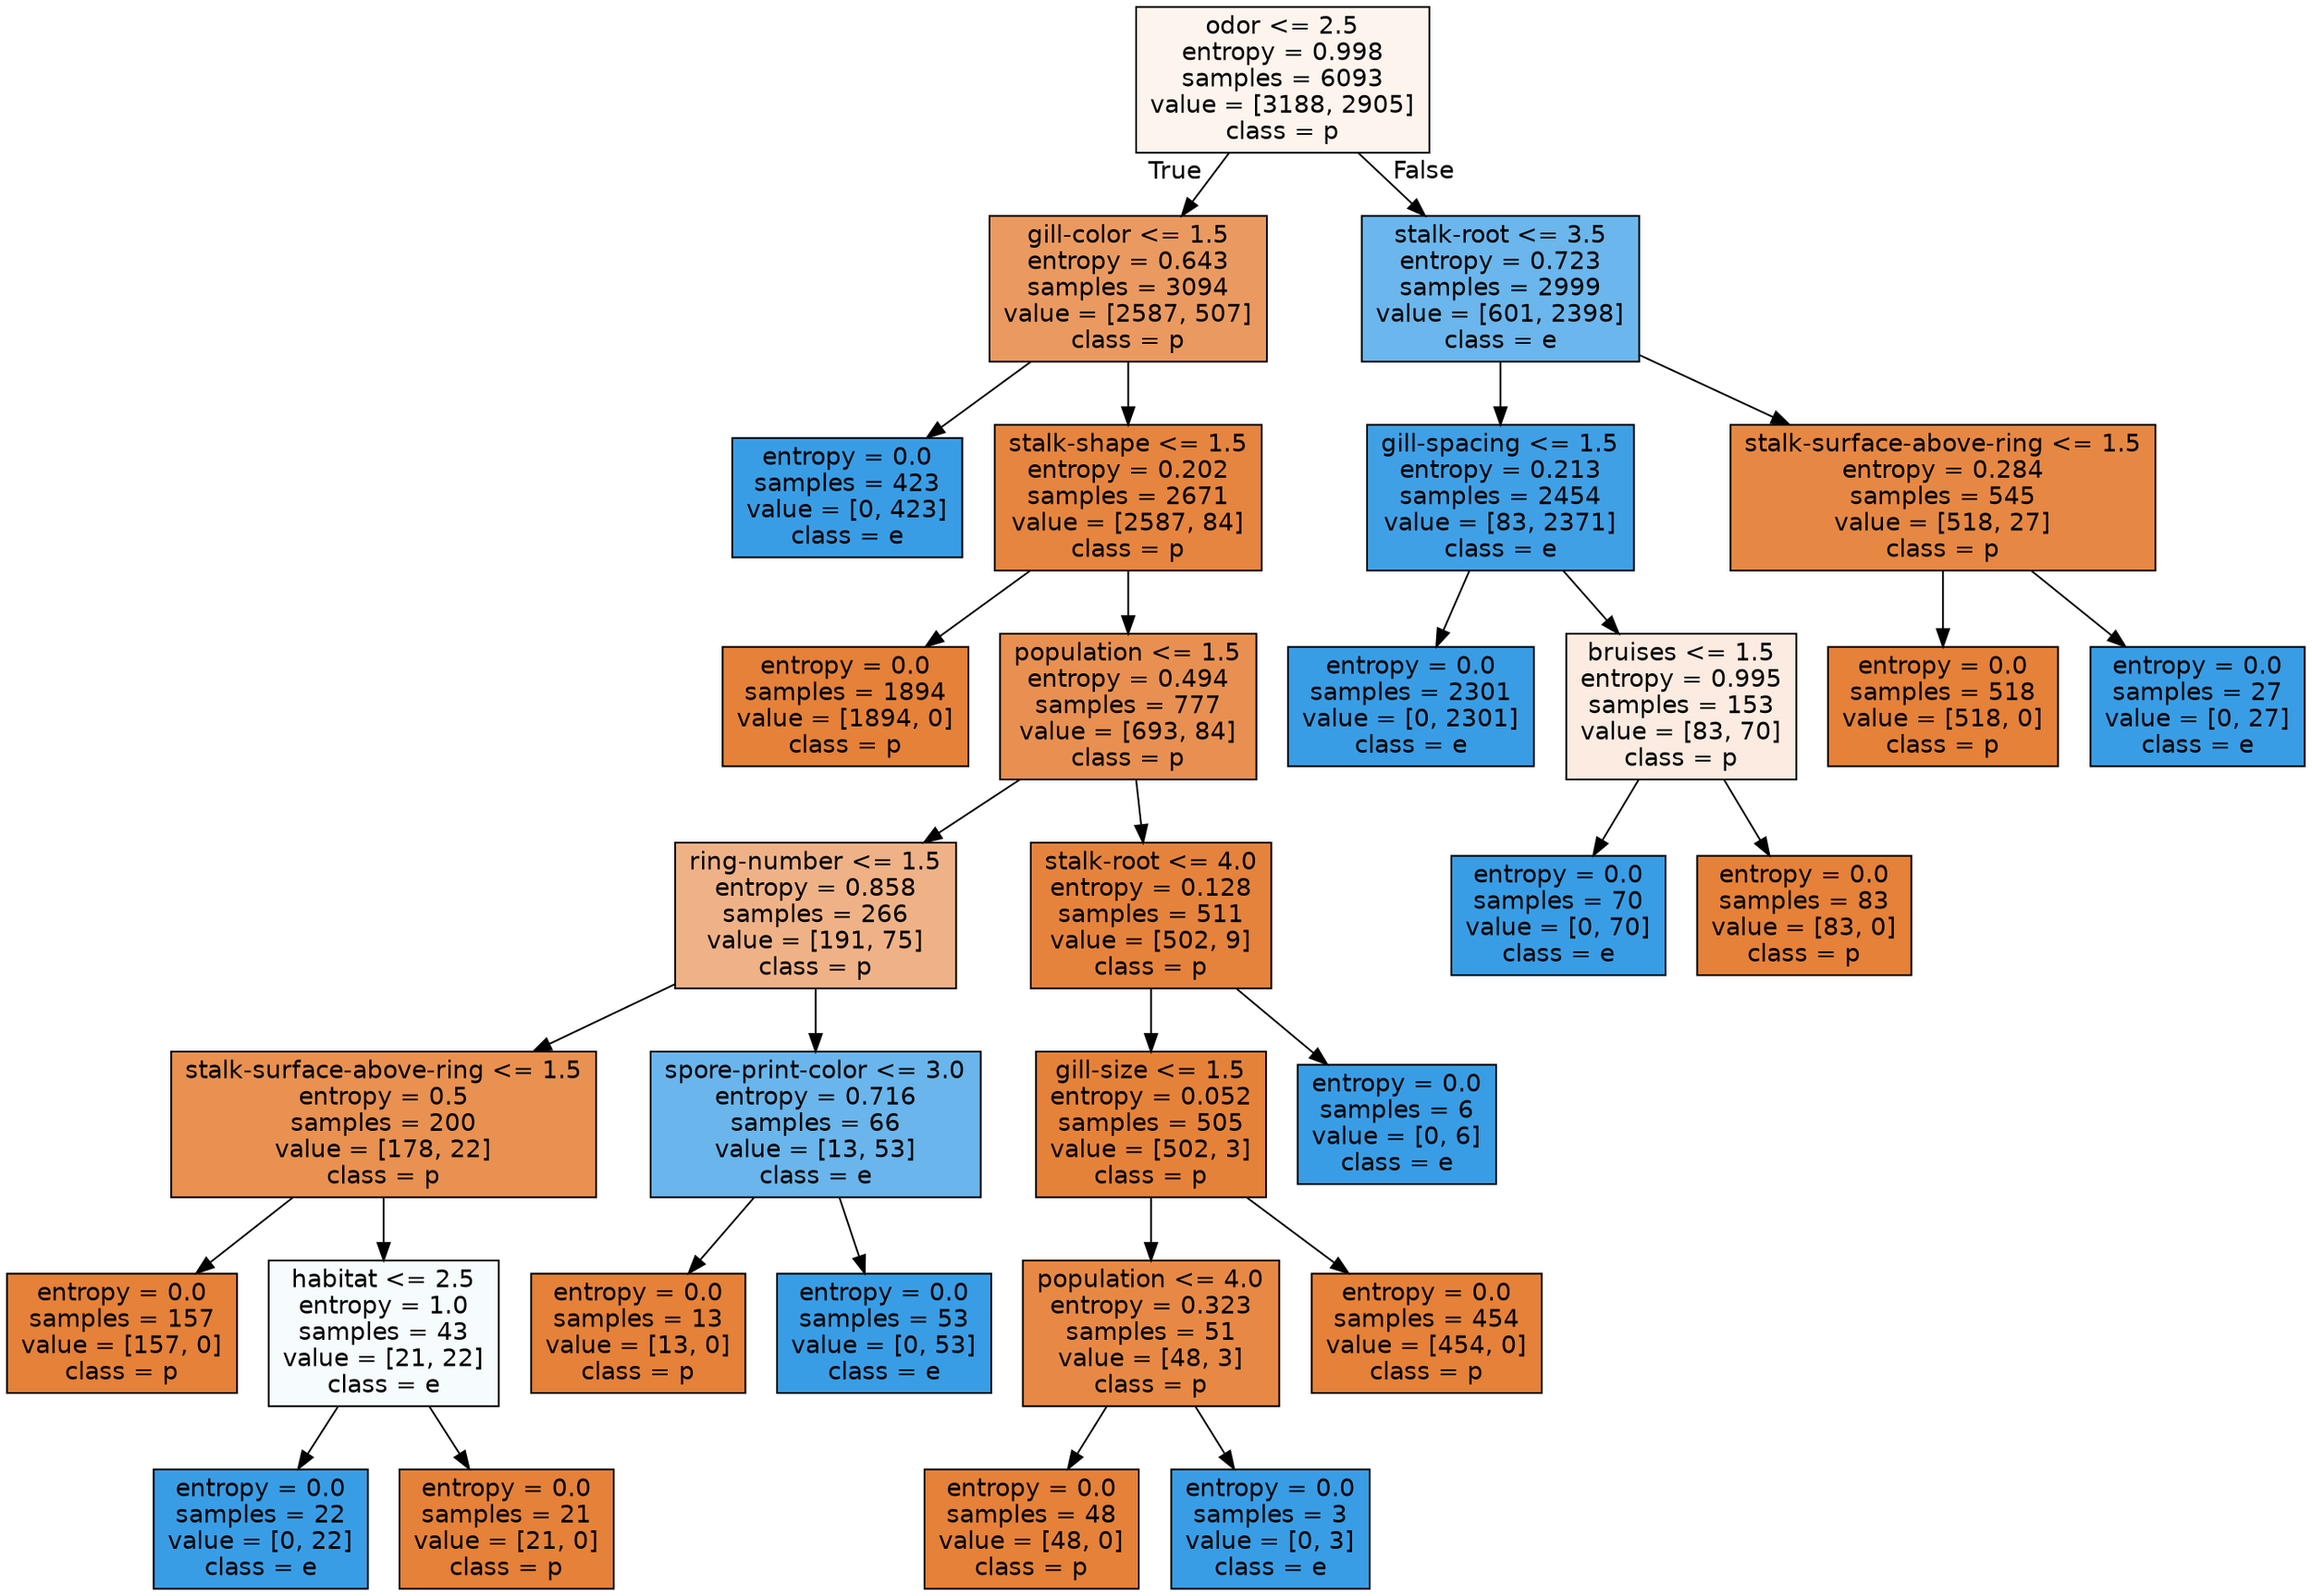 digraph Tree {
node [shape=box, style="filled", color="black", fontname="helvetica"] ;
edge [fontname="helvetica"] ;
0 [label="odor <= 2.5\nentropy = 0.998\nsamples = 6093\nvalue = [3188, 2905]\nclass = p", fillcolor="#fdf4ed"] ;
1 [label="gill-color <= 1.5\nentropy = 0.643\nsamples = 3094\nvalue = [2587, 507]\nclass = p", fillcolor="#ea9a60"] ;
0 -> 1 [labeldistance=2.5, labelangle=45, headlabel="True"] ;
2 [label="entropy = 0.0\nsamples = 423\nvalue = [0, 423]\nclass = e", fillcolor="#399de5"] ;
1 -> 2 ;
3 [label="stalk-shape <= 1.5\nentropy = 0.202\nsamples = 2671\nvalue = [2587, 84]\nclass = p", fillcolor="#e6853f"] ;
1 -> 3 ;
4 [label="entropy = 0.0\nsamples = 1894\nvalue = [1894, 0]\nclass = p", fillcolor="#e58139"] ;
3 -> 4 ;
5 [label="population <= 1.5\nentropy = 0.494\nsamples = 777\nvalue = [693, 84]\nclass = p", fillcolor="#e89051"] ;
3 -> 5 ;
6 [label="ring-number <= 1.5\nentropy = 0.858\nsamples = 266\nvalue = [191, 75]\nclass = p", fillcolor="#efb287"] ;
5 -> 6 ;
7 [label="stalk-surface-above-ring <= 1.5\nentropy = 0.5\nsamples = 200\nvalue = [178, 22]\nclass = p", fillcolor="#e89151"] ;
6 -> 7 ;
8 [label="entropy = 0.0\nsamples = 157\nvalue = [157, 0]\nclass = p", fillcolor="#e58139"] ;
7 -> 8 ;
9 [label="habitat <= 2.5\nentropy = 1.0\nsamples = 43\nvalue = [21, 22]\nclass = e", fillcolor="#f6fbfe"] ;
7 -> 9 ;
10 [label="entropy = 0.0\nsamples = 22\nvalue = [0, 22]\nclass = e", fillcolor="#399de5"] ;
9 -> 10 ;
11 [label="entropy = 0.0\nsamples = 21\nvalue = [21, 0]\nclass = p", fillcolor="#e58139"] ;
9 -> 11 ;
12 [label="spore-print-color <= 3.0\nentropy = 0.716\nsamples = 66\nvalue = [13, 53]\nclass = e", fillcolor="#6ab5eb"] ;
6 -> 12 ;
13 [label="entropy = 0.0\nsamples = 13\nvalue = [13, 0]\nclass = p", fillcolor="#e58139"] ;
12 -> 13 ;
14 [label="entropy = 0.0\nsamples = 53\nvalue = [0, 53]\nclass = e", fillcolor="#399de5"] ;
12 -> 14 ;
15 [label="stalk-root <= 4.0\nentropy = 0.128\nsamples = 511\nvalue = [502, 9]\nclass = p", fillcolor="#e5833d"] ;
5 -> 15 ;
16 [label="gill-size <= 1.5\nentropy = 0.052\nsamples = 505\nvalue = [502, 3]\nclass = p", fillcolor="#e5823a"] ;
15 -> 16 ;
17 [label="population <= 4.0\nentropy = 0.323\nsamples = 51\nvalue = [48, 3]\nclass = p", fillcolor="#e78945"] ;
16 -> 17 ;
18 [label="entropy = 0.0\nsamples = 48\nvalue = [48, 0]\nclass = p", fillcolor="#e58139"] ;
17 -> 18 ;
19 [label="entropy = 0.0\nsamples = 3\nvalue = [0, 3]\nclass = e", fillcolor="#399de5"] ;
17 -> 19 ;
20 [label="entropy = 0.0\nsamples = 454\nvalue = [454, 0]\nclass = p", fillcolor="#e58139"] ;
16 -> 20 ;
21 [label="entropy = 0.0\nsamples = 6\nvalue = [0, 6]\nclass = e", fillcolor="#399de5"] ;
15 -> 21 ;
22 [label="stalk-root <= 3.5\nentropy = 0.723\nsamples = 2999\nvalue = [601, 2398]\nclass = e", fillcolor="#6bb6ec"] ;
0 -> 22 [labeldistance=2.5, labelangle=-45, headlabel="False"] ;
23 [label="gill-spacing <= 1.5\nentropy = 0.213\nsamples = 2454\nvalue = [83, 2371]\nclass = e", fillcolor="#40a0e6"] ;
22 -> 23 ;
24 [label="entropy = 0.0\nsamples = 2301\nvalue = [0, 2301]\nclass = e", fillcolor="#399de5"] ;
23 -> 24 ;
25 [label="bruises <= 1.5\nentropy = 0.995\nsamples = 153\nvalue = [83, 70]\nclass = p", fillcolor="#fbebe0"] ;
23 -> 25 ;
26 [label="entropy = 0.0\nsamples = 70\nvalue = [0, 70]\nclass = e", fillcolor="#399de5"] ;
25 -> 26 ;
27 [label="entropy = 0.0\nsamples = 83\nvalue = [83, 0]\nclass = p", fillcolor="#e58139"] ;
25 -> 27 ;
28 [label="stalk-surface-above-ring <= 1.5\nentropy = 0.284\nsamples = 545\nvalue = [518, 27]\nclass = p", fillcolor="#e68843"] ;
22 -> 28 ;
29 [label="entropy = 0.0\nsamples = 518\nvalue = [518, 0]\nclass = p", fillcolor="#e58139"] ;
28 -> 29 ;
30 [label="entropy = 0.0\nsamples = 27\nvalue = [0, 27]\nclass = e", fillcolor="#399de5"] ;
28 -> 30 ;
}